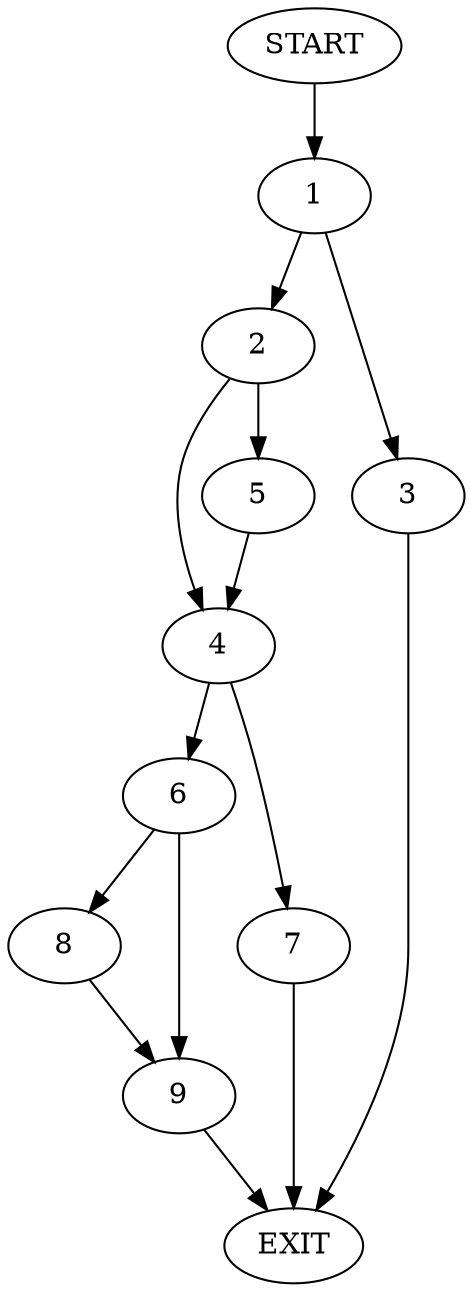 digraph {
0 [label="START"]
10 [label="EXIT"]
0 -> 1
1 -> 2
1 -> 3
3 -> 10
2 -> 4
2 -> 5
4 -> 6
4 -> 7
5 -> 4
6 -> 8
6 -> 9
7 -> 10
8 -> 9
9 -> 10
}
